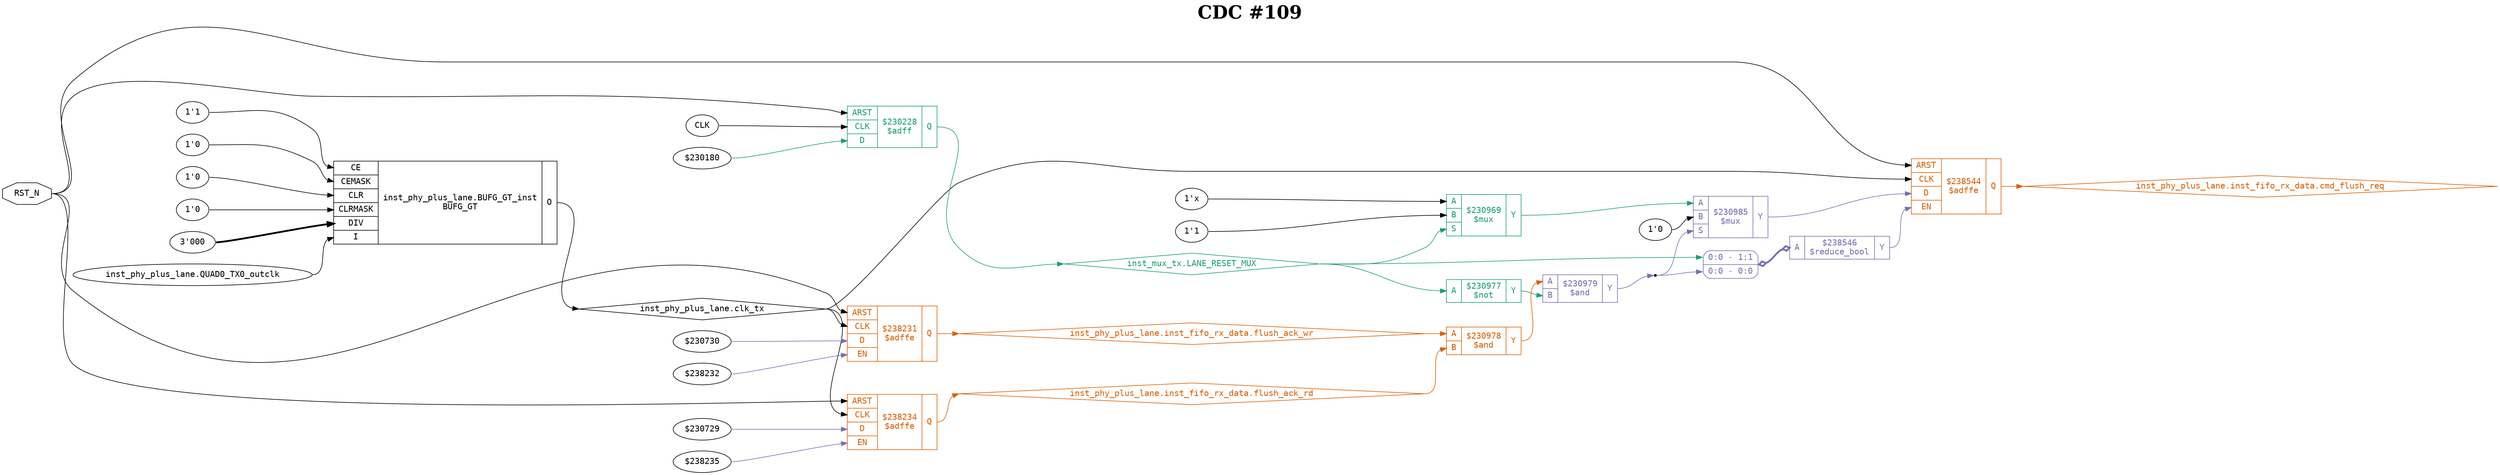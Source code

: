 digraph "spacefibre_light_top" {
label=<<b>CDC #109</b>>;
labelloc="t"
fontsize="30"
node ["fontname"="Courier"]
edge ["fontname"="Courier"]
rankdir="LR";
remincross=true;
n7 [ shape=octagon, label="RST_N", color="black", fontcolor="black", href="/src/ip_spacefibre_light_top/spacefibre_light_top.vhd#44" ];
n8 [ shape=diamond, label="inst_mux_tx.LANE_RESET_MUX", colorscheme="dark28", color="1", fontcolor="1", href="/src/ip_spacefibre_light_top/mux_tx.vhd#58" ];
n9 [ shape=diamond, label="inst_phy_plus_lane.clk_tx", color="black", fontcolor="black", href="/src/module_phy_plus_lane/phy_plus_lane.vhd#651" ];
n10 [ shape=diamond, label="inst_phy_plus_lane.inst_fifo_rx_data.cmd_flush_req", colorscheme="dark28", color="2", fontcolor="2", href="/src/ip/fifo_dc/fifo_dc.vhd#111" ];
n11 [ shape=diamond, label="inst_phy_plus_lane.inst_fifo_rx_data.flush_ack_rd", colorscheme="dark28", color="2", fontcolor="2", href="/src/ip/fifo_dc/fifo_dc.vhd#120" ];
n12 [ shape=diamond, label="inst_phy_plus_lane.inst_fifo_rx_data.flush_ack_wr", colorscheme="dark28", color="2", fontcolor="2", href="/src/ip/fifo_dc/fifo_dc.vhd#119" ];
{ rank="source"; n7;}
{ rank="sink";}
v0 [ label="$230730" ];
v1 [ label="$238232" ];
c18 [ shape=record, label="{{<p13> ARST|<p14> CLK|<p15> D|<p16> EN}|$238231\n$adffe|{<p17> Q}}", colorscheme="dark28", color="2", fontcolor="2" , href="/src/ip/fifo_dc/fifo_dc.vhd#440"  ];
v2 [ label="$230729" ];
v3 [ label="$238235" ];
c19 [ shape=record, label="{{<p13> ARST|<p14> CLK|<p15> D|<p16> EN}|$238234\n$adffe|{<p17> Q}}", colorscheme="dark28", color="2", fontcolor="2" , href="/src/ip/fifo_dc/fifo_dc.vhd#440"  ];
c20 [ shape=record, label="{{<p13> ARST|<p14> CLK|<p15> D|<p16> EN}|$238544\n$adffe|{<p17> Q}}", colorscheme="dark28", color="2", fontcolor="2" , href="/src/ip/fifo_dc/fifo_dc.vhd#440"  ];
c23 [ shape=record, label="{{<p21> A}|$238546\n$reduce_bool|{<p22> Y}}", colorscheme="dark28", color="3", fontcolor="3" ];
x4 [ shape=record, style=rounded, label="<s1> 0:0 - 1:1 |<s0> 0:0 - 0:0 ", colorscheme="dark28", color="3", fontcolor="3" ];
x4:e -> c23:p21:w [arrowhead=odiamond, arrowtail=odiamond, dir=both, colorscheme="dark28", color="3", fontcolor="3", style="setlinewidth(3)", label=""];
v5 [ label="CLK" ];
v6 [ label="$230180" ];
c24 [ shape=record, label="{{<p13> ARST|<p14> CLK|<p15> D}|$230228\n$adff|{<p17> Q}}", colorscheme="dark28", color="1", fontcolor="1" , href="/src/ip_spacefibre_light_top/mux_tx.vhd#75"  ];
v7 [ label="1'x" ];
v8 [ label="1'1" ];
c27 [ shape=record, label="{{<p21> A|<p25> B|<p26> S}|$230969\n$mux|{<p22> Y}}", colorscheme="dark28", color="1", fontcolor="1" , href="/src/ip/fifo_dc/fifo_dc.vhd#455"  ];
c28 [ shape=record, label="{{<p21> A}|$230977\n$not|{<p22> Y}}", colorscheme="dark28", color="1", fontcolor="1" , href="/src/ip/fifo_dc/fifo_dc.vhd#471"  ];
c29 [ shape=record, label="{{<p21> A|<p25> B}|$230978\n$and|{<p22> Y}}", colorscheme="dark28", color="2", fontcolor="2" , href="/src/ip/fifo_dc/fifo_dc.vhd#471"  ];
c30 [ shape=record, label="{{<p21> A|<p25> B}|$230979\n$and|{<p22> Y}}", colorscheme="dark28", color="3", fontcolor="3" , href="/src/ip/fifo_dc/fifo_dc.vhd#471"  ];
v9 [ label="1'0" ];
c31 [ shape=record, label="{{<p21> A|<p25> B|<p26> S}|$230985\n$mux|{<p22> Y}}", colorscheme="dark28", color="3", fontcolor="3" , href="/src/ip/fifo_dc/fifo_dc.vhd#471"  ];
v10 [ label="1'1" ];
v11 [ label="1'0" ];
v12 [ label="1'0" ];
v13 [ label="1'0" ];
v14 [ label="3'000" ];
v15 [ label="inst_phy_plus_lane.QUAD0_TX0_outclk" ];
c39 [ shape=record, label="{{<p32> CE|<p33> CEMASK|<p34> CLR|<p35> CLRMASK|<p36> DIV|<p37> I}|inst_phy_plus_lane.BUFG_GT_inst\nBUFG_GT|{<p38> O}}", href="/src/module_phy_plus_lane/phy_plus_lane.vhd#991"  ];
c23:p22:e -> c20:p16:w [colorscheme="dark28", color="3", fontcolor="3", label=""];
c20:p17:e -> n10:w [colorscheme="dark28", color="2", fontcolor="2", label=""];
c19:p17:e -> n11:w [colorscheme="dark28", color="2", fontcolor="2", label=""];
n11:e -> c29:p25:w [colorscheme="dark28", color="2", fontcolor="2", label=""];
c18:p17:e -> n12:w [colorscheme="dark28", color="2", fontcolor="2", label=""];
n12:e -> c29:p21:w [colorscheme="dark28", color="2", fontcolor="2", label=""];
c27:p22:e -> c31:p21:w [colorscheme="dark28", color="1", fontcolor="1", label=""];
c28:p22:e -> c30:p25:w [colorscheme="dark28", color="1", fontcolor="1", label=""];
c29:p22:e -> c30:p21:w [colorscheme="dark28", color="2", fontcolor="2", label=""];
n5 [ shape=point ];
c30:p22:e -> n5:w [colorscheme="dark28", color="3", fontcolor="3", label=""];
n5:e -> c31:p26:w [colorscheme="dark28", color="3", fontcolor="3", label=""];
n5:e -> x4:s0:w [colorscheme="dark28", color="3", fontcolor="3", label=""];
c31:p22:e -> c20:p15:w [colorscheme="dark28", color="3", fontcolor="3", label=""];
n7:e -> c18:p13:w [color="black", fontcolor="black", label=""];
n7:e -> c19:p13:w [color="black", fontcolor="black", label=""];
n7:e -> c20:p13:w [color="black", fontcolor="black", label=""];
n7:e -> c24:p13:w [color="black", fontcolor="black", label=""];
c24:p17:e -> n8:w [colorscheme="dark28", color="1", fontcolor="1", label=""];
n8:e -> c27:p26:w [colorscheme="dark28", color="1", fontcolor="1", label=""];
n8:e -> c28:p21:w [colorscheme="dark28", color="1", fontcolor="1", label=""];
n8:e -> x4:s1:w [colorscheme="dark28", color="1", fontcolor="1", label=""];
c39:p38:e -> n9:w [color="black", fontcolor="black", label=""];
n9:e -> c18:p14:w [color="black", fontcolor="black", label=""];
n9:e -> c19:p14:w [color="black", fontcolor="black", label=""];
n9:e -> c20:p14:w [color="black", fontcolor="black", label=""];
v0:e -> c18:p15:w [colorscheme="dark28", color="3", fontcolor="3", label=""];
v1:e -> c18:p16:w [colorscheme="dark28", color="3", fontcolor="3", label=""];
v10:e -> c39:p32:w [color="black", fontcolor="black", label=""];
v11:e -> c39:p33:w [color="black", fontcolor="black", label=""];
v12:e -> c39:p34:w [color="black", fontcolor="black", label=""];
v13:e -> c39:p35:w [color="black", fontcolor="black", label=""];
v14:e -> c39:p36:w [color="black", fontcolor="black", style="setlinewidth(3)", label=""];
v15:e -> c39:p37:w [color="black", fontcolor="black", label=""];
v2:e -> c19:p15:w [colorscheme="dark28", color="3", fontcolor="3", label=""];
v3:e -> c19:p16:w [colorscheme="dark28", color="3", fontcolor="3", label=""];
v5:e -> c24:p14:w [color="black", fontcolor="black", label=""];
v6:e -> c24:p15:w [colorscheme="dark28", color="1", fontcolor="1", label=""];
v7:e -> c27:p21:w [color="black", fontcolor="black", label=""];
v8:e -> c27:p25:w [color="black", fontcolor="black", label=""];
v9:e -> c31:p25:w [color="black", fontcolor="black", label=""];
}
